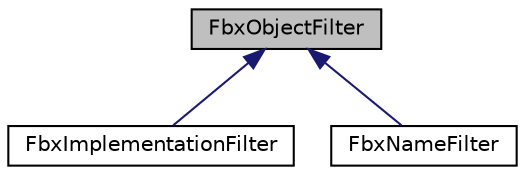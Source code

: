digraph "FbxObjectFilter"
{
  edge [fontname="Helvetica",fontsize="10",labelfontname="Helvetica",labelfontsize="10"];
  node [fontname="Helvetica",fontsize="10",shape=record];
  Node0 [label="FbxObjectFilter",height=0.2,width=0.4,color="black", fillcolor="grey75", style="filled", fontcolor="black"];
  Node0 -> Node1 [dir="back",color="midnightblue",fontsize="10",style="solid",fontname="Helvetica"];
  Node1 [label="FbxImplementationFilter",height=0.2,width=0.4,color="black", fillcolor="white", style="filled",URL="$class_fbx_implementation_filter.html",tooltip="This object represents a shading node filter criteria based on the shading node implementation. "];
  Node0 -> Node2 [dir="back",color="midnightblue",fontsize="10",style="solid",fontname="Helvetica"];
  Node2 [label="FbxNameFilter",height=0.2,width=0.4,color="black", fillcolor="white", style="filled",URL="$class_fbx_name_filter.html",tooltip="This class represents a name filter on an object. "];
}
